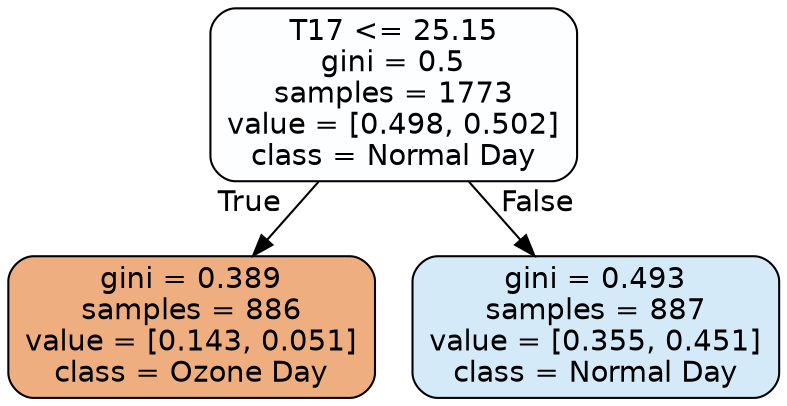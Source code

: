 digraph Tree {
node [shape=box, style="filled, rounded", color="black", fontname=helvetica] ;
edge [fontname=helvetica] ;
0 [label="T17 <= 25.15\ngini = 0.5\nsamples = 1773\nvalue = [0.498, 0.502]\nclass = Normal Day", fillcolor="#fdfeff"] ;
1 [label="gini = 0.389\nsamples = 886\nvalue = [0.143, 0.051]\nclass = Ozone Day", fillcolor="#eeae80"] ;
0 -> 1 [labeldistance=2.5, labelangle=45, headlabel="True"] ;
2 [label="gini = 0.493\nsamples = 887\nvalue = [0.355, 0.451]\nclass = Normal Day", fillcolor="#d5eaf9"] ;
0 -> 2 [labeldistance=2.5, labelangle=-45, headlabel="False"] ;
}